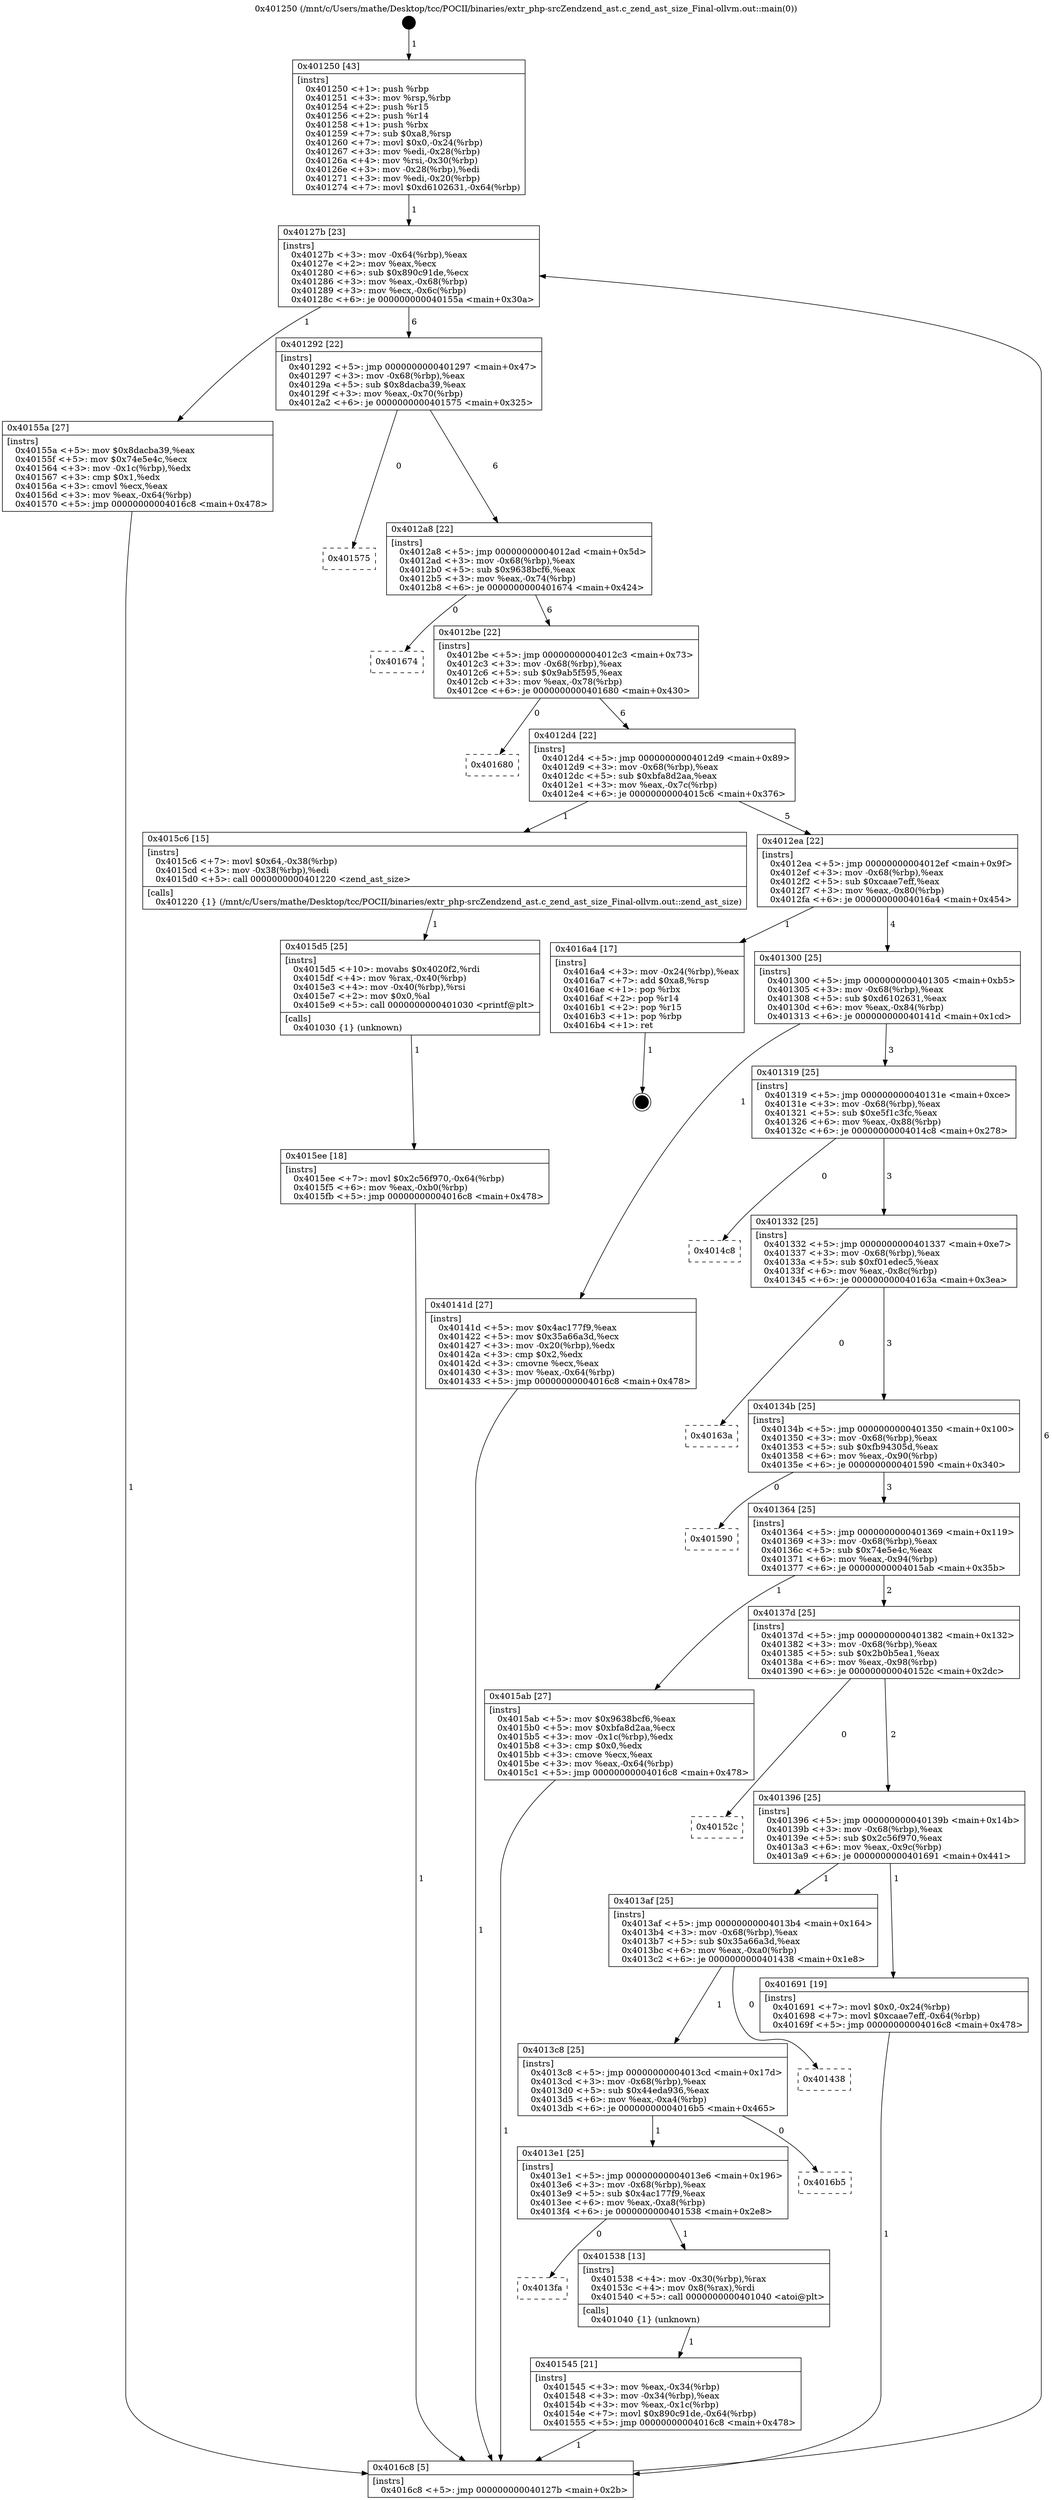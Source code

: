 digraph "0x401250" {
  label = "0x401250 (/mnt/c/Users/mathe/Desktop/tcc/POCII/binaries/extr_php-srcZendzend_ast.c_zend_ast_size_Final-ollvm.out::main(0))"
  labelloc = "t"
  node[shape=record]

  Entry [label="",width=0.3,height=0.3,shape=circle,fillcolor=black,style=filled]
  "0x40127b" [label="{
     0x40127b [23]\l
     | [instrs]\l
     &nbsp;&nbsp;0x40127b \<+3\>: mov -0x64(%rbp),%eax\l
     &nbsp;&nbsp;0x40127e \<+2\>: mov %eax,%ecx\l
     &nbsp;&nbsp;0x401280 \<+6\>: sub $0x890c91de,%ecx\l
     &nbsp;&nbsp;0x401286 \<+3\>: mov %eax,-0x68(%rbp)\l
     &nbsp;&nbsp;0x401289 \<+3\>: mov %ecx,-0x6c(%rbp)\l
     &nbsp;&nbsp;0x40128c \<+6\>: je 000000000040155a \<main+0x30a\>\l
  }"]
  "0x40155a" [label="{
     0x40155a [27]\l
     | [instrs]\l
     &nbsp;&nbsp;0x40155a \<+5\>: mov $0x8dacba39,%eax\l
     &nbsp;&nbsp;0x40155f \<+5\>: mov $0x74e5e4c,%ecx\l
     &nbsp;&nbsp;0x401564 \<+3\>: mov -0x1c(%rbp),%edx\l
     &nbsp;&nbsp;0x401567 \<+3\>: cmp $0x1,%edx\l
     &nbsp;&nbsp;0x40156a \<+3\>: cmovl %ecx,%eax\l
     &nbsp;&nbsp;0x40156d \<+3\>: mov %eax,-0x64(%rbp)\l
     &nbsp;&nbsp;0x401570 \<+5\>: jmp 00000000004016c8 \<main+0x478\>\l
  }"]
  "0x401292" [label="{
     0x401292 [22]\l
     | [instrs]\l
     &nbsp;&nbsp;0x401292 \<+5\>: jmp 0000000000401297 \<main+0x47\>\l
     &nbsp;&nbsp;0x401297 \<+3\>: mov -0x68(%rbp),%eax\l
     &nbsp;&nbsp;0x40129a \<+5\>: sub $0x8dacba39,%eax\l
     &nbsp;&nbsp;0x40129f \<+3\>: mov %eax,-0x70(%rbp)\l
     &nbsp;&nbsp;0x4012a2 \<+6\>: je 0000000000401575 \<main+0x325\>\l
  }"]
  Exit [label="",width=0.3,height=0.3,shape=circle,fillcolor=black,style=filled,peripheries=2]
  "0x401575" [label="{
     0x401575\l
  }", style=dashed]
  "0x4012a8" [label="{
     0x4012a8 [22]\l
     | [instrs]\l
     &nbsp;&nbsp;0x4012a8 \<+5\>: jmp 00000000004012ad \<main+0x5d\>\l
     &nbsp;&nbsp;0x4012ad \<+3\>: mov -0x68(%rbp),%eax\l
     &nbsp;&nbsp;0x4012b0 \<+5\>: sub $0x9638bcf6,%eax\l
     &nbsp;&nbsp;0x4012b5 \<+3\>: mov %eax,-0x74(%rbp)\l
     &nbsp;&nbsp;0x4012b8 \<+6\>: je 0000000000401674 \<main+0x424\>\l
  }"]
  "0x4015ee" [label="{
     0x4015ee [18]\l
     | [instrs]\l
     &nbsp;&nbsp;0x4015ee \<+7\>: movl $0x2c56f970,-0x64(%rbp)\l
     &nbsp;&nbsp;0x4015f5 \<+6\>: mov %eax,-0xb0(%rbp)\l
     &nbsp;&nbsp;0x4015fb \<+5\>: jmp 00000000004016c8 \<main+0x478\>\l
  }"]
  "0x401674" [label="{
     0x401674\l
  }", style=dashed]
  "0x4012be" [label="{
     0x4012be [22]\l
     | [instrs]\l
     &nbsp;&nbsp;0x4012be \<+5\>: jmp 00000000004012c3 \<main+0x73\>\l
     &nbsp;&nbsp;0x4012c3 \<+3\>: mov -0x68(%rbp),%eax\l
     &nbsp;&nbsp;0x4012c6 \<+5\>: sub $0x9ab5f595,%eax\l
     &nbsp;&nbsp;0x4012cb \<+3\>: mov %eax,-0x78(%rbp)\l
     &nbsp;&nbsp;0x4012ce \<+6\>: je 0000000000401680 \<main+0x430\>\l
  }"]
  "0x4015d5" [label="{
     0x4015d5 [25]\l
     | [instrs]\l
     &nbsp;&nbsp;0x4015d5 \<+10\>: movabs $0x4020f2,%rdi\l
     &nbsp;&nbsp;0x4015df \<+4\>: mov %rax,-0x40(%rbp)\l
     &nbsp;&nbsp;0x4015e3 \<+4\>: mov -0x40(%rbp),%rsi\l
     &nbsp;&nbsp;0x4015e7 \<+2\>: mov $0x0,%al\l
     &nbsp;&nbsp;0x4015e9 \<+5\>: call 0000000000401030 \<printf@plt\>\l
     | [calls]\l
     &nbsp;&nbsp;0x401030 \{1\} (unknown)\l
  }"]
  "0x401680" [label="{
     0x401680\l
  }", style=dashed]
  "0x4012d4" [label="{
     0x4012d4 [22]\l
     | [instrs]\l
     &nbsp;&nbsp;0x4012d4 \<+5\>: jmp 00000000004012d9 \<main+0x89\>\l
     &nbsp;&nbsp;0x4012d9 \<+3\>: mov -0x68(%rbp),%eax\l
     &nbsp;&nbsp;0x4012dc \<+5\>: sub $0xbfa8d2aa,%eax\l
     &nbsp;&nbsp;0x4012e1 \<+3\>: mov %eax,-0x7c(%rbp)\l
     &nbsp;&nbsp;0x4012e4 \<+6\>: je 00000000004015c6 \<main+0x376\>\l
  }"]
  "0x401545" [label="{
     0x401545 [21]\l
     | [instrs]\l
     &nbsp;&nbsp;0x401545 \<+3\>: mov %eax,-0x34(%rbp)\l
     &nbsp;&nbsp;0x401548 \<+3\>: mov -0x34(%rbp),%eax\l
     &nbsp;&nbsp;0x40154b \<+3\>: mov %eax,-0x1c(%rbp)\l
     &nbsp;&nbsp;0x40154e \<+7\>: movl $0x890c91de,-0x64(%rbp)\l
     &nbsp;&nbsp;0x401555 \<+5\>: jmp 00000000004016c8 \<main+0x478\>\l
  }"]
  "0x4015c6" [label="{
     0x4015c6 [15]\l
     | [instrs]\l
     &nbsp;&nbsp;0x4015c6 \<+7\>: movl $0x64,-0x38(%rbp)\l
     &nbsp;&nbsp;0x4015cd \<+3\>: mov -0x38(%rbp),%edi\l
     &nbsp;&nbsp;0x4015d0 \<+5\>: call 0000000000401220 \<zend_ast_size\>\l
     | [calls]\l
     &nbsp;&nbsp;0x401220 \{1\} (/mnt/c/Users/mathe/Desktop/tcc/POCII/binaries/extr_php-srcZendzend_ast.c_zend_ast_size_Final-ollvm.out::zend_ast_size)\l
  }"]
  "0x4012ea" [label="{
     0x4012ea [22]\l
     | [instrs]\l
     &nbsp;&nbsp;0x4012ea \<+5\>: jmp 00000000004012ef \<main+0x9f\>\l
     &nbsp;&nbsp;0x4012ef \<+3\>: mov -0x68(%rbp),%eax\l
     &nbsp;&nbsp;0x4012f2 \<+5\>: sub $0xcaae7eff,%eax\l
     &nbsp;&nbsp;0x4012f7 \<+3\>: mov %eax,-0x80(%rbp)\l
     &nbsp;&nbsp;0x4012fa \<+6\>: je 00000000004016a4 \<main+0x454\>\l
  }"]
  "0x4013fa" [label="{
     0x4013fa\l
  }", style=dashed]
  "0x4016a4" [label="{
     0x4016a4 [17]\l
     | [instrs]\l
     &nbsp;&nbsp;0x4016a4 \<+3\>: mov -0x24(%rbp),%eax\l
     &nbsp;&nbsp;0x4016a7 \<+7\>: add $0xa8,%rsp\l
     &nbsp;&nbsp;0x4016ae \<+1\>: pop %rbx\l
     &nbsp;&nbsp;0x4016af \<+2\>: pop %r14\l
     &nbsp;&nbsp;0x4016b1 \<+2\>: pop %r15\l
     &nbsp;&nbsp;0x4016b3 \<+1\>: pop %rbp\l
     &nbsp;&nbsp;0x4016b4 \<+1\>: ret\l
  }"]
  "0x401300" [label="{
     0x401300 [25]\l
     | [instrs]\l
     &nbsp;&nbsp;0x401300 \<+5\>: jmp 0000000000401305 \<main+0xb5\>\l
     &nbsp;&nbsp;0x401305 \<+3\>: mov -0x68(%rbp),%eax\l
     &nbsp;&nbsp;0x401308 \<+5\>: sub $0xd6102631,%eax\l
     &nbsp;&nbsp;0x40130d \<+6\>: mov %eax,-0x84(%rbp)\l
     &nbsp;&nbsp;0x401313 \<+6\>: je 000000000040141d \<main+0x1cd\>\l
  }"]
  "0x401538" [label="{
     0x401538 [13]\l
     | [instrs]\l
     &nbsp;&nbsp;0x401538 \<+4\>: mov -0x30(%rbp),%rax\l
     &nbsp;&nbsp;0x40153c \<+4\>: mov 0x8(%rax),%rdi\l
     &nbsp;&nbsp;0x401540 \<+5\>: call 0000000000401040 \<atoi@plt\>\l
     | [calls]\l
     &nbsp;&nbsp;0x401040 \{1\} (unknown)\l
  }"]
  "0x40141d" [label="{
     0x40141d [27]\l
     | [instrs]\l
     &nbsp;&nbsp;0x40141d \<+5\>: mov $0x4ac177f9,%eax\l
     &nbsp;&nbsp;0x401422 \<+5\>: mov $0x35a66a3d,%ecx\l
     &nbsp;&nbsp;0x401427 \<+3\>: mov -0x20(%rbp),%edx\l
     &nbsp;&nbsp;0x40142a \<+3\>: cmp $0x2,%edx\l
     &nbsp;&nbsp;0x40142d \<+3\>: cmovne %ecx,%eax\l
     &nbsp;&nbsp;0x401430 \<+3\>: mov %eax,-0x64(%rbp)\l
     &nbsp;&nbsp;0x401433 \<+5\>: jmp 00000000004016c8 \<main+0x478\>\l
  }"]
  "0x401319" [label="{
     0x401319 [25]\l
     | [instrs]\l
     &nbsp;&nbsp;0x401319 \<+5\>: jmp 000000000040131e \<main+0xce\>\l
     &nbsp;&nbsp;0x40131e \<+3\>: mov -0x68(%rbp),%eax\l
     &nbsp;&nbsp;0x401321 \<+5\>: sub $0xe5f1c3fc,%eax\l
     &nbsp;&nbsp;0x401326 \<+6\>: mov %eax,-0x88(%rbp)\l
     &nbsp;&nbsp;0x40132c \<+6\>: je 00000000004014c8 \<main+0x278\>\l
  }"]
  "0x4016c8" [label="{
     0x4016c8 [5]\l
     | [instrs]\l
     &nbsp;&nbsp;0x4016c8 \<+5\>: jmp 000000000040127b \<main+0x2b\>\l
  }"]
  "0x401250" [label="{
     0x401250 [43]\l
     | [instrs]\l
     &nbsp;&nbsp;0x401250 \<+1\>: push %rbp\l
     &nbsp;&nbsp;0x401251 \<+3\>: mov %rsp,%rbp\l
     &nbsp;&nbsp;0x401254 \<+2\>: push %r15\l
     &nbsp;&nbsp;0x401256 \<+2\>: push %r14\l
     &nbsp;&nbsp;0x401258 \<+1\>: push %rbx\l
     &nbsp;&nbsp;0x401259 \<+7\>: sub $0xa8,%rsp\l
     &nbsp;&nbsp;0x401260 \<+7\>: movl $0x0,-0x24(%rbp)\l
     &nbsp;&nbsp;0x401267 \<+3\>: mov %edi,-0x28(%rbp)\l
     &nbsp;&nbsp;0x40126a \<+4\>: mov %rsi,-0x30(%rbp)\l
     &nbsp;&nbsp;0x40126e \<+3\>: mov -0x28(%rbp),%edi\l
     &nbsp;&nbsp;0x401271 \<+3\>: mov %edi,-0x20(%rbp)\l
     &nbsp;&nbsp;0x401274 \<+7\>: movl $0xd6102631,-0x64(%rbp)\l
  }"]
  "0x4013e1" [label="{
     0x4013e1 [25]\l
     | [instrs]\l
     &nbsp;&nbsp;0x4013e1 \<+5\>: jmp 00000000004013e6 \<main+0x196\>\l
     &nbsp;&nbsp;0x4013e6 \<+3\>: mov -0x68(%rbp),%eax\l
     &nbsp;&nbsp;0x4013e9 \<+5\>: sub $0x4ac177f9,%eax\l
     &nbsp;&nbsp;0x4013ee \<+6\>: mov %eax,-0xa8(%rbp)\l
     &nbsp;&nbsp;0x4013f4 \<+6\>: je 0000000000401538 \<main+0x2e8\>\l
  }"]
  "0x4014c8" [label="{
     0x4014c8\l
  }", style=dashed]
  "0x401332" [label="{
     0x401332 [25]\l
     | [instrs]\l
     &nbsp;&nbsp;0x401332 \<+5\>: jmp 0000000000401337 \<main+0xe7\>\l
     &nbsp;&nbsp;0x401337 \<+3\>: mov -0x68(%rbp),%eax\l
     &nbsp;&nbsp;0x40133a \<+5\>: sub $0xf01edec5,%eax\l
     &nbsp;&nbsp;0x40133f \<+6\>: mov %eax,-0x8c(%rbp)\l
     &nbsp;&nbsp;0x401345 \<+6\>: je 000000000040163a \<main+0x3ea\>\l
  }"]
  "0x4016b5" [label="{
     0x4016b5\l
  }", style=dashed]
  "0x40163a" [label="{
     0x40163a\l
  }", style=dashed]
  "0x40134b" [label="{
     0x40134b [25]\l
     | [instrs]\l
     &nbsp;&nbsp;0x40134b \<+5\>: jmp 0000000000401350 \<main+0x100\>\l
     &nbsp;&nbsp;0x401350 \<+3\>: mov -0x68(%rbp),%eax\l
     &nbsp;&nbsp;0x401353 \<+5\>: sub $0xfb94305d,%eax\l
     &nbsp;&nbsp;0x401358 \<+6\>: mov %eax,-0x90(%rbp)\l
     &nbsp;&nbsp;0x40135e \<+6\>: je 0000000000401590 \<main+0x340\>\l
  }"]
  "0x4013c8" [label="{
     0x4013c8 [25]\l
     | [instrs]\l
     &nbsp;&nbsp;0x4013c8 \<+5\>: jmp 00000000004013cd \<main+0x17d\>\l
     &nbsp;&nbsp;0x4013cd \<+3\>: mov -0x68(%rbp),%eax\l
     &nbsp;&nbsp;0x4013d0 \<+5\>: sub $0x44eda936,%eax\l
     &nbsp;&nbsp;0x4013d5 \<+6\>: mov %eax,-0xa4(%rbp)\l
     &nbsp;&nbsp;0x4013db \<+6\>: je 00000000004016b5 \<main+0x465\>\l
  }"]
  "0x401590" [label="{
     0x401590\l
  }", style=dashed]
  "0x401364" [label="{
     0x401364 [25]\l
     | [instrs]\l
     &nbsp;&nbsp;0x401364 \<+5\>: jmp 0000000000401369 \<main+0x119\>\l
     &nbsp;&nbsp;0x401369 \<+3\>: mov -0x68(%rbp),%eax\l
     &nbsp;&nbsp;0x40136c \<+5\>: sub $0x74e5e4c,%eax\l
     &nbsp;&nbsp;0x401371 \<+6\>: mov %eax,-0x94(%rbp)\l
     &nbsp;&nbsp;0x401377 \<+6\>: je 00000000004015ab \<main+0x35b\>\l
  }"]
  "0x401438" [label="{
     0x401438\l
  }", style=dashed]
  "0x4015ab" [label="{
     0x4015ab [27]\l
     | [instrs]\l
     &nbsp;&nbsp;0x4015ab \<+5\>: mov $0x9638bcf6,%eax\l
     &nbsp;&nbsp;0x4015b0 \<+5\>: mov $0xbfa8d2aa,%ecx\l
     &nbsp;&nbsp;0x4015b5 \<+3\>: mov -0x1c(%rbp),%edx\l
     &nbsp;&nbsp;0x4015b8 \<+3\>: cmp $0x0,%edx\l
     &nbsp;&nbsp;0x4015bb \<+3\>: cmove %ecx,%eax\l
     &nbsp;&nbsp;0x4015be \<+3\>: mov %eax,-0x64(%rbp)\l
     &nbsp;&nbsp;0x4015c1 \<+5\>: jmp 00000000004016c8 \<main+0x478\>\l
  }"]
  "0x40137d" [label="{
     0x40137d [25]\l
     | [instrs]\l
     &nbsp;&nbsp;0x40137d \<+5\>: jmp 0000000000401382 \<main+0x132\>\l
     &nbsp;&nbsp;0x401382 \<+3\>: mov -0x68(%rbp),%eax\l
     &nbsp;&nbsp;0x401385 \<+5\>: sub $0x2b0b5ea1,%eax\l
     &nbsp;&nbsp;0x40138a \<+6\>: mov %eax,-0x98(%rbp)\l
     &nbsp;&nbsp;0x401390 \<+6\>: je 000000000040152c \<main+0x2dc\>\l
  }"]
  "0x4013af" [label="{
     0x4013af [25]\l
     | [instrs]\l
     &nbsp;&nbsp;0x4013af \<+5\>: jmp 00000000004013b4 \<main+0x164\>\l
     &nbsp;&nbsp;0x4013b4 \<+3\>: mov -0x68(%rbp),%eax\l
     &nbsp;&nbsp;0x4013b7 \<+5\>: sub $0x35a66a3d,%eax\l
     &nbsp;&nbsp;0x4013bc \<+6\>: mov %eax,-0xa0(%rbp)\l
     &nbsp;&nbsp;0x4013c2 \<+6\>: je 0000000000401438 \<main+0x1e8\>\l
  }"]
  "0x40152c" [label="{
     0x40152c\l
  }", style=dashed]
  "0x401396" [label="{
     0x401396 [25]\l
     | [instrs]\l
     &nbsp;&nbsp;0x401396 \<+5\>: jmp 000000000040139b \<main+0x14b\>\l
     &nbsp;&nbsp;0x40139b \<+3\>: mov -0x68(%rbp),%eax\l
     &nbsp;&nbsp;0x40139e \<+5\>: sub $0x2c56f970,%eax\l
     &nbsp;&nbsp;0x4013a3 \<+6\>: mov %eax,-0x9c(%rbp)\l
     &nbsp;&nbsp;0x4013a9 \<+6\>: je 0000000000401691 \<main+0x441\>\l
  }"]
  "0x401691" [label="{
     0x401691 [19]\l
     | [instrs]\l
     &nbsp;&nbsp;0x401691 \<+7\>: movl $0x0,-0x24(%rbp)\l
     &nbsp;&nbsp;0x401698 \<+7\>: movl $0xcaae7eff,-0x64(%rbp)\l
     &nbsp;&nbsp;0x40169f \<+5\>: jmp 00000000004016c8 \<main+0x478\>\l
  }"]
  Entry -> "0x401250" [label=" 1"]
  "0x40127b" -> "0x40155a" [label=" 1"]
  "0x40127b" -> "0x401292" [label=" 6"]
  "0x4016a4" -> Exit [label=" 1"]
  "0x401292" -> "0x401575" [label=" 0"]
  "0x401292" -> "0x4012a8" [label=" 6"]
  "0x401691" -> "0x4016c8" [label=" 1"]
  "0x4012a8" -> "0x401674" [label=" 0"]
  "0x4012a8" -> "0x4012be" [label=" 6"]
  "0x4015ee" -> "0x4016c8" [label=" 1"]
  "0x4012be" -> "0x401680" [label=" 0"]
  "0x4012be" -> "0x4012d4" [label=" 6"]
  "0x4015d5" -> "0x4015ee" [label=" 1"]
  "0x4012d4" -> "0x4015c6" [label=" 1"]
  "0x4012d4" -> "0x4012ea" [label=" 5"]
  "0x4015c6" -> "0x4015d5" [label=" 1"]
  "0x4012ea" -> "0x4016a4" [label=" 1"]
  "0x4012ea" -> "0x401300" [label=" 4"]
  "0x4015ab" -> "0x4016c8" [label=" 1"]
  "0x401300" -> "0x40141d" [label=" 1"]
  "0x401300" -> "0x401319" [label=" 3"]
  "0x40141d" -> "0x4016c8" [label=" 1"]
  "0x401250" -> "0x40127b" [label=" 1"]
  "0x4016c8" -> "0x40127b" [label=" 6"]
  "0x40155a" -> "0x4016c8" [label=" 1"]
  "0x401319" -> "0x4014c8" [label=" 0"]
  "0x401319" -> "0x401332" [label=" 3"]
  "0x401538" -> "0x401545" [label=" 1"]
  "0x401332" -> "0x40163a" [label=" 0"]
  "0x401332" -> "0x40134b" [label=" 3"]
  "0x4013e1" -> "0x4013fa" [label=" 0"]
  "0x40134b" -> "0x401590" [label=" 0"]
  "0x40134b" -> "0x401364" [label=" 3"]
  "0x401545" -> "0x4016c8" [label=" 1"]
  "0x401364" -> "0x4015ab" [label=" 1"]
  "0x401364" -> "0x40137d" [label=" 2"]
  "0x4013c8" -> "0x4013e1" [label=" 1"]
  "0x40137d" -> "0x40152c" [label=" 0"]
  "0x40137d" -> "0x401396" [label=" 2"]
  "0x4013e1" -> "0x401538" [label=" 1"]
  "0x401396" -> "0x401691" [label=" 1"]
  "0x401396" -> "0x4013af" [label=" 1"]
  "0x4013c8" -> "0x4016b5" [label=" 0"]
  "0x4013af" -> "0x401438" [label=" 0"]
  "0x4013af" -> "0x4013c8" [label=" 1"]
}
